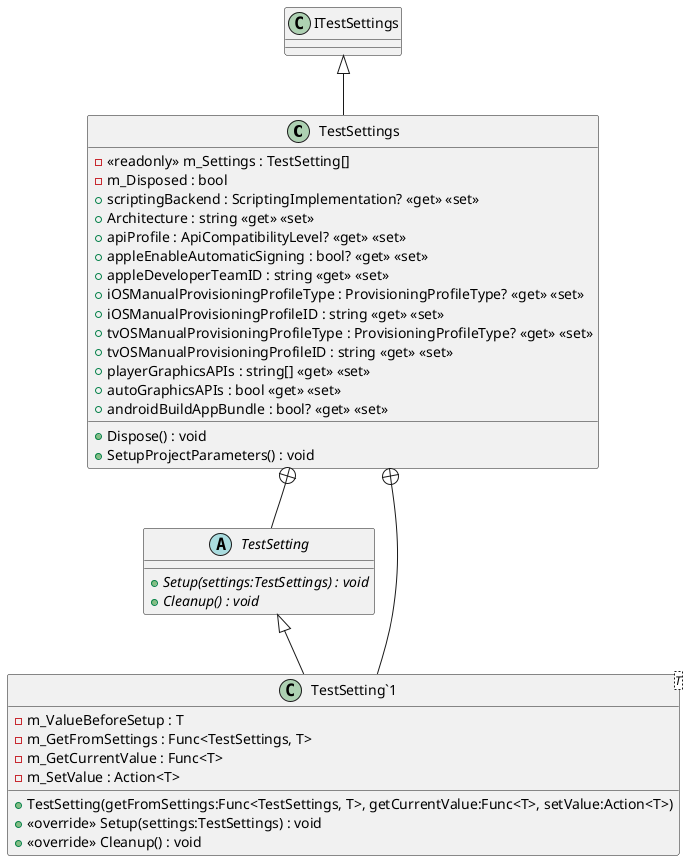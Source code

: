 @startuml
class TestSettings {
    - <<readonly>> m_Settings : TestSetting[]
    - m_Disposed : bool
    + scriptingBackend : ScriptingImplementation? <<get>> <<set>>
    + Architecture : string <<get>> <<set>>
    + apiProfile : ApiCompatibilityLevel? <<get>> <<set>>
    + appleEnableAutomaticSigning : bool? <<get>> <<set>>
    + appleDeveloperTeamID : string <<get>> <<set>>
    + iOSManualProvisioningProfileType : ProvisioningProfileType? <<get>> <<set>>
    + iOSManualProvisioningProfileID : string <<get>> <<set>>
    + tvOSManualProvisioningProfileType : ProvisioningProfileType? <<get>> <<set>>
    + tvOSManualProvisioningProfileID : string <<get>> <<set>>
    + playerGraphicsAPIs : string[] <<get>> <<set>>
    + autoGraphicsAPIs : bool <<get>> <<set>>
    + androidBuildAppBundle : bool? <<get>> <<set>>
    + Dispose() : void
    + SetupProjectParameters() : void
}
abstract class TestSetting {
    + {abstract} Setup(settings:TestSettings) : void
    + {abstract} Cleanup() : void
}
class "TestSetting`1"<T> {
    - m_ValueBeforeSetup : T
    - m_GetFromSettings : Func<TestSettings, T>
    - m_GetCurrentValue : Func<T>
    - m_SetValue : Action<T>
    + TestSetting(getFromSettings:Func<TestSettings, T>, getCurrentValue:Func<T>, setValue:Action<T>)
    + <<override>> Setup(settings:TestSettings) : void
    + <<override>> Cleanup() : void
}
ITestSettings <|-- TestSettings
TestSettings +-- TestSetting
TestSettings +-- "TestSetting`1"
TestSetting <|-- "TestSetting`1"
@enduml
